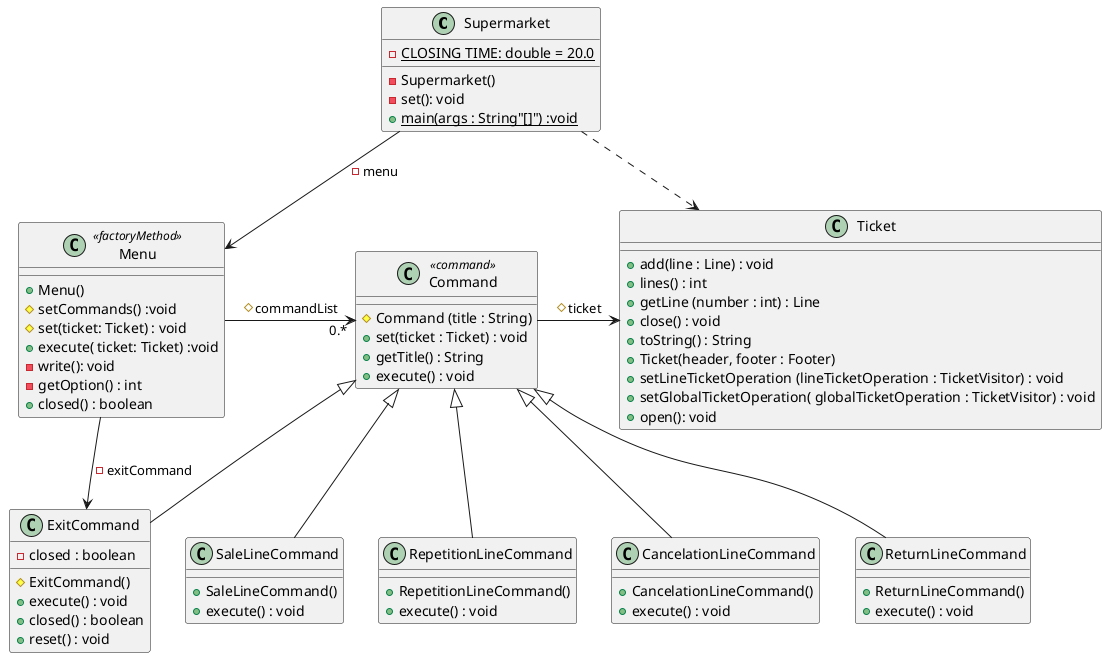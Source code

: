 @startuml Command
class Supermarket {
-{static} CLOSING TIME: double = 20.0
- Supermarket()
- set(): void
+{static} main(args : String"[]") :void
}

class Menu <<factoryMethod>> {
+ Menu()
# setCommands() :void
# set(ticket: Ticket) : void
+ execute( ticket: Ticket) :void
- write(): void
- getOption() : int
+ closed() : boolean
}

class Command <<command>> {
#Command (title : String)
+ set(ticket : Ticket) : void
+ getTitle() : String
+ execute() : void
}

class Ticket {
+ add(line : Line) : void
+ lines() : int
+ getLine (number : int) : Line
+ close() : void
+ toString() : String
+ Ticket(header, footer : Footer)
+ setLineTicketOperation (lineTicketOperation : TicketVisitor) : void
+ setGlobalTicketOperation( globalTicketOperation : TicketVisitor) : void
+ open(): void
}

class ExitCommand {
- closed : boolean
# ExitCommand()
+ execute() : void
+ closed() : boolean
+ reset() : void
}

class SaleLineCommand {
+ SaleLineCommand()
+ execute() : void
}

class RepetitionLineCommand {
+ RepetitionLineCommand()
+ execute() : void
}

class CancelationLineCommand {
+ CancelationLineCommand()
+ execute() : void
}

class ReturnLineCommand {
+ ReturnLineCommand()
+ execute() : void
}

Supermarket -down-> Menu :- menu
Supermarket .down.> Ticket
Menu -right-> "0.*" Command :#commandList
Command -right-> Ticket :#ticket
Menu -down-> ExitCommand :- exitCommand
Command <|-down- ExitCommand
Command <|-down- SaleLineCommand
Command <|-down- RepetitionLineCommand
Command <|-down- CancelationLineCommand
Command <|-down- ReturnLineCommand
@enduml
